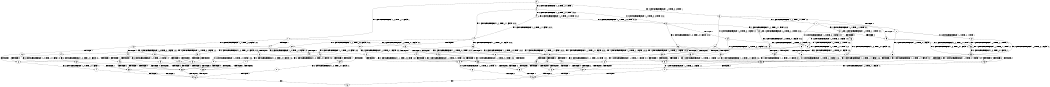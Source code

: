 digraph BCG {
size = "7, 10.5";
center = TRUE;
node [shape = circle];
0 [peripheries = 2];
0 -> 1 [label = "EX !1 !ATOMIC_EXCH_BRANCH (1, +1, TRUE, +1, 1, FALSE) !::"];
0 -> 2 [label = "EX !2 !ATOMIC_EXCH_BRANCH (1, +0, TRUE, +0, 1, TRUE) !::"];
0 -> 3 [label = "EX !0 !ATOMIC_EXCH_BRANCH (1, +1, TRUE, +0, 2, TRUE) !::"];
1 -> 4 [label = "TERMINATE !1"];
1 -> 5 [label = "EX !2 !ATOMIC_EXCH_BRANCH (1, +0, TRUE, +0, 1, FALSE) !:0:1:"];
1 -> 6 [label = "EX !0 !ATOMIC_EXCH_BRANCH (1, +1, TRUE, +0, 2, FALSE) !:0:1:"];
2 -> 7 [label = "EX !1 !ATOMIC_EXCH_BRANCH (1, +1, TRUE, +1, 1, FALSE) !:0:1:2:"];
2 -> 8 [label = "EX !0 !ATOMIC_EXCH_BRANCH (1, +1, TRUE, +0, 2, TRUE) !:0:1:2:"];
2 -> 9 [label = "EX !2 !ATOMIC_EXCH_BRANCH (1, +0, TRUE, +0, 1, TRUE) !:0:1:2:"];
3 -> 10 [label = "TERMINATE !0"];
3 -> 11 [label = "EX !1 !ATOMIC_EXCH_BRANCH (1, +1, TRUE, +1, 1, TRUE) !:0:"];
3 -> 12 [label = "EX !2 !ATOMIC_EXCH_BRANCH (1, +0, TRUE, +0, 1, FALSE) !:0:"];
4 -> 13 [label = "EX !2 !ATOMIC_EXCH_BRANCH (1, +0, TRUE, +0, 1, FALSE) !:0:"];
4 -> 14 [label = "EX !0 !ATOMIC_EXCH_BRANCH (1, +1, TRUE, +0, 2, FALSE) !:0:"];
5 -> 15 [label = "TERMINATE !1"];
5 -> 16 [label = "TERMINATE !2"];
5 -> 17 [label = "EX !0 !ATOMIC_EXCH_BRANCH (1, +1, TRUE, +0, 2, TRUE) !:0:1:2:"];
6 -> 18 [label = "TERMINATE !1"];
6 -> 19 [label = "TERMINATE !0"];
6 -> 20 [label = "EX !2 !ATOMIC_EXCH_BRANCH (1, +0, TRUE, +0, 1, FALSE) !:0:1:"];
7 -> 21 [label = "TERMINATE !1"];
7 -> 22 [label = "EX !0 !ATOMIC_EXCH_BRANCH (1, +1, TRUE, +0, 2, FALSE) !:0:1:2:"];
7 -> 23 [label = "EX !2 !ATOMIC_EXCH_BRANCH (1, +0, TRUE, +0, 1, FALSE) !:0:1:2:"];
8 -> 24 [label = "TERMINATE !0"];
8 -> 25 [label = "EX !1 !ATOMIC_EXCH_BRANCH (1, +1, TRUE, +1, 1, TRUE) !:0:1:2:"];
8 -> 26 [label = "EX !2 !ATOMIC_EXCH_BRANCH (1, +0, TRUE, +0, 1, FALSE) !:0:1:2:"];
9 -> 7 [label = "EX !1 !ATOMIC_EXCH_BRANCH (1, +1, TRUE, +1, 1, FALSE) !:0:1:2:"];
9 -> 8 [label = "EX !0 !ATOMIC_EXCH_BRANCH (1, +1, TRUE, +0, 2, TRUE) !:0:1:2:"];
9 -> 9 [label = "EX !2 !ATOMIC_EXCH_BRANCH (1, +0, TRUE, +0, 1, TRUE) !:0:1:2:"];
10 -> 27 [label = "EX !1 !ATOMIC_EXCH_BRANCH (1, +1, TRUE, +1, 1, TRUE) !::"];
10 -> 28 [label = "EX !2 !ATOMIC_EXCH_BRANCH (1, +0, TRUE, +0, 1, FALSE) !::"];
11 -> 29 [label = "TERMINATE !0"];
11 -> 30 [label = "EX !2 !ATOMIC_EXCH_BRANCH (1, +0, TRUE, +0, 1, FALSE) !:0:1:"];
11 -> 31 [label = "EX !1 !ATOMIC_EXCH_BRANCH (1, +1, TRUE, +1, 1, TRUE) !:0:1:"];
12 -> 32 [label = "TERMINATE !2"];
12 -> 33 [label = "TERMINATE !0"];
12 -> 17 [label = "EX !1 !ATOMIC_EXCH_BRANCH (1, +1, TRUE, +1, 1, FALSE) !:0:1:2:"];
13 -> 34 [label = "TERMINATE !2"];
13 -> 35 [label = "EX !0 !ATOMIC_EXCH_BRANCH (1, +1, TRUE, +0, 2, TRUE) !:0:2:"];
14 -> 36 [label = "TERMINATE !0"];
14 -> 37 [label = "EX !2 !ATOMIC_EXCH_BRANCH (1, +0, TRUE, +0, 1, FALSE) !:0:"];
15 -> 34 [label = "TERMINATE !2"];
15 -> 35 [label = "EX !0 !ATOMIC_EXCH_BRANCH (1, +1, TRUE, +0, 2, TRUE) !:0:2:"];
16 -> 34 [label = "TERMINATE !1"];
16 -> 38 [label = "EX !0 !ATOMIC_EXCH_BRANCH (1, +1, TRUE, +0, 2, TRUE) !:0:1:"];
17 -> 39 [label = "TERMINATE !1"];
17 -> 40 [label = "TERMINATE !2"];
17 -> 41 [label = "TERMINATE !0"];
18 -> 36 [label = "TERMINATE !0"];
18 -> 37 [label = "EX !2 !ATOMIC_EXCH_BRANCH (1, +0, TRUE, +0, 1, FALSE) !:0:"];
19 -> 36 [label = "TERMINATE !1"];
19 -> 42 [label = "EX !2 !ATOMIC_EXCH_BRANCH (1, +0, TRUE, +0, 1, FALSE) !:1:"];
20 -> 43 [label = "TERMINATE !1"];
20 -> 44 [label = "TERMINATE !2"];
20 -> 45 [label = "TERMINATE !0"];
21 -> 46 [label = "EX !0 !ATOMIC_EXCH_BRANCH (1, +1, TRUE, +0, 2, FALSE) !:0:2:"];
21 -> 47 [label = "EX !2 !ATOMIC_EXCH_BRANCH (1, +0, TRUE, +0, 1, FALSE) !:0:2:"];
22 -> 48 [label = "TERMINATE !1"];
22 -> 49 [label = "TERMINATE !0"];
22 -> 50 [label = "EX !2 !ATOMIC_EXCH_BRANCH (1, +0, TRUE, +0, 1, FALSE) !:0:1:2:"];
23 -> 15 [label = "TERMINATE !1"];
23 -> 16 [label = "TERMINATE !2"];
23 -> 17 [label = "EX !0 !ATOMIC_EXCH_BRANCH (1, +1, TRUE, +0, 2, TRUE) !:0:1:2:"];
24 -> 51 [label = "EX !1 !ATOMIC_EXCH_BRANCH (1, +1, TRUE, +1, 1, TRUE) !:1:2:"];
24 -> 52 [label = "EX !2 !ATOMIC_EXCH_BRANCH (1, +0, TRUE, +0, 1, FALSE) !:1:2:"];
25 -> 53 [label = "TERMINATE !0"];
25 -> 54 [label = "EX !2 !ATOMIC_EXCH_BRANCH (1, +0, TRUE, +0, 1, FALSE) !:0:1:2:"];
25 -> 25 [label = "EX !1 !ATOMIC_EXCH_BRANCH (1, +1, TRUE, +1, 1, TRUE) !:0:1:2:"];
26 -> 32 [label = "TERMINATE !2"];
26 -> 33 [label = "TERMINATE !0"];
26 -> 17 [label = "EX !1 !ATOMIC_EXCH_BRANCH (1, +1, TRUE, +1, 1, FALSE) !:0:1:2:"];
27 -> 55 [label = "EX !2 !ATOMIC_EXCH_BRANCH (1, +0, TRUE, +0, 1, FALSE) !:1:"];
27 -> 56 [label = "EX !1 !ATOMIC_EXCH_BRANCH (1, +1, TRUE, +1, 1, TRUE) !:1:"];
28 -> 57 [label = "TERMINATE !2"];
28 -> 58 [label = "EX !1 !ATOMIC_EXCH_BRANCH (1, +1, TRUE, +1, 1, FALSE) !:1:2:"];
29 -> 55 [label = "EX !2 !ATOMIC_EXCH_BRANCH (1, +0, TRUE, +0, 1, FALSE) !:1:"];
29 -> 56 [label = "EX !1 !ATOMIC_EXCH_BRANCH (1, +1, TRUE, +1, 1, TRUE) !:1:"];
30 -> 59 [label = "TERMINATE !2"];
30 -> 60 [label = "TERMINATE !0"];
30 -> 17 [label = "EX !1 !ATOMIC_EXCH_BRANCH (1, +1, TRUE, +1, 1, FALSE) !:0:1:2:"];
31 -> 29 [label = "TERMINATE !0"];
31 -> 30 [label = "EX !2 !ATOMIC_EXCH_BRANCH (1, +0, TRUE, +0, 1, FALSE) !:0:1:"];
31 -> 31 [label = "EX !1 !ATOMIC_EXCH_BRANCH (1, +1, TRUE, +1, 1, TRUE) !:0:1:"];
32 -> 57 [label = "TERMINATE !0"];
32 -> 38 [label = "EX !1 !ATOMIC_EXCH_BRANCH (1, +1, TRUE, +1, 1, FALSE) !:0:1:"];
33 -> 57 [label = "TERMINATE !2"];
33 -> 58 [label = "EX !1 !ATOMIC_EXCH_BRANCH (1, +1, TRUE, +1, 1, FALSE) !:1:2:"];
34 -> 61 [label = "EX !0 !ATOMIC_EXCH_BRANCH (1, +1, TRUE, +0, 2, TRUE) !:0:"];
35 -> 62 [label = "TERMINATE !2"];
35 -> 63 [label = "TERMINATE !0"];
36 -> 64 [label = "EX !2 !ATOMIC_EXCH_BRANCH (1, +0, TRUE, +0, 1, FALSE) !::"];
37 -> 65 [label = "TERMINATE !2"];
37 -> 66 [label = "TERMINATE !0"];
38 -> 62 [label = "TERMINATE !1"];
38 -> 67 [label = "TERMINATE !0"];
39 -> 62 [label = "TERMINATE !2"];
39 -> 63 [label = "TERMINATE !0"];
40 -> 62 [label = "TERMINATE !1"];
40 -> 67 [label = "TERMINATE !0"];
41 -> 63 [label = "TERMINATE !1"];
41 -> 67 [label = "TERMINATE !2"];
42 -> 66 [label = "TERMINATE !1"];
42 -> 68 [label = "TERMINATE !2"];
43 -> 65 [label = "TERMINATE !2"];
43 -> 66 [label = "TERMINATE !0"];
44 -> 65 [label = "TERMINATE !1"];
44 -> 68 [label = "TERMINATE !0"];
45 -> 66 [label = "TERMINATE !1"];
45 -> 68 [label = "TERMINATE !2"];
46 -> 69 [label = "TERMINATE !0"];
46 -> 70 [label = "EX !2 !ATOMIC_EXCH_BRANCH (1, +0, TRUE, +0, 1, FALSE) !:0:2:"];
47 -> 34 [label = "TERMINATE !2"];
47 -> 35 [label = "EX !0 !ATOMIC_EXCH_BRANCH (1, +1, TRUE, +0, 2, TRUE) !:0:2:"];
48 -> 69 [label = "TERMINATE !0"];
48 -> 70 [label = "EX !2 !ATOMIC_EXCH_BRANCH (1, +0, TRUE, +0, 1, FALSE) !:0:2:"];
49 -> 69 [label = "TERMINATE !1"];
49 -> 71 [label = "EX !2 !ATOMIC_EXCH_BRANCH (1, +0, TRUE, +0, 1, FALSE) !:1:2:"];
50 -> 43 [label = "TERMINATE !1"];
50 -> 44 [label = "TERMINATE !2"];
50 -> 45 [label = "TERMINATE !0"];
51 -> 72 [label = "EX !2 !ATOMIC_EXCH_BRANCH (1, +0, TRUE, +0, 1, FALSE) !:1:2:"];
51 -> 51 [label = "EX !1 !ATOMIC_EXCH_BRANCH (1, +1, TRUE, +1, 1, TRUE) !:1:2:"];
52 -> 57 [label = "TERMINATE !2"];
52 -> 58 [label = "EX !1 !ATOMIC_EXCH_BRANCH (1, +1, TRUE, +1, 1, FALSE) !:1:2:"];
53 -> 72 [label = "EX !2 !ATOMIC_EXCH_BRANCH (1, +0, TRUE, +0, 1, FALSE) !:1:2:"];
53 -> 51 [label = "EX !1 !ATOMIC_EXCH_BRANCH (1, +1, TRUE, +1, 1, TRUE) !:1:2:"];
54 -> 59 [label = "TERMINATE !2"];
54 -> 60 [label = "TERMINATE !0"];
54 -> 17 [label = "EX !1 !ATOMIC_EXCH_BRANCH (1, +1, TRUE, +1, 1, FALSE) !:0:1:2:"];
55 -> 73 [label = "TERMINATE !2"];
55 -> 58 [label = "EX !1 !ATOMIC_EXCH_BRANCH (1, +1, TRUE, +1, 1, FALSE) !:1:2:"];
56 -> 55 [label = "EX !2 !ATOMIC_EXCH_BRANCH (1, +0, TRUE, +0, 1, FALSE) !:1:"];
56 -> 56 [label = "EX !1 !ATOMIC_EXCH_BRANCH (1, +1, TRUE, +1, 1, TRUE) !:1:"];
57 -> 74 [label = "EX !1 !ATOMIC_EXCH_BRANCH (1, +1, TRUE, +1, 1, FALSE) !:1:"];
58 -> 63 [label = "TERMINATE !1"];
58 -> 67 [label = "TERMINATE !2"];
59 -> 73 [label = "TERMINATE !0"];
59 -> 38 [label = "EX !1 !ATOMIC_EXCH_BRANCH (1, +1, TRUE, +1, 1, FALSE) !:0:1:"];
60 -> 73 [label = "TERMINATE !2"];
60 -> 58 [label = "EX !1 !ATOMIC_EXCH_BRANCH (1, +1, TRUE, +1, 1, FALSE) !:1:2:"];
61 -> 75 [label = "TERMINATE !0"];
62 -> 75 [label = "TERMINATE !0"];
63 -> 75 [label = "TERMINATE !2"];
64 -> 76 [label = "TERMINATE !2"];
65 -> 76 [label = "TERMINATE !0"];
66 -> 76 [label = "TERMINATE !2"];
67 -> 75 [label = "TERMINATE !1"];
68 -> 76 [label = "TERMINATE !1"];
69 -> 77 [label = "EX !2 !ATOMIC_EXCH_BRANCH (1, +0, TRUE, +0, 1, FALSE) !:2:"];
70 -> 65 [label = "TERMINATE !2"];
70 -> 66 [label = "TERMINATE !0"];
71 -> 66 [label = "TERMINATE !1"];
71 -> 68 [label = "TERMINATE !2"];
72 -> 73 [label = "TERMINATE !2"];
72 -> 58 [label = "EX !1 !ATOMIC_EXCH_BRANCH (1, +1, TRUE, +1, 1, FALSE) !:1:2:"];
73 -> 74 [label = "EX !1 !ATOMIC_EXCH_BRANCH (1, +1, TRUE, +1, 1, FALSE) !:1:"];
74 -> 75 [label = "TERMINATE !1"];
75 -> 78 [label = "exit"];
76 -> 78 [label = "exit"];
77 -> 76 [label = "TERMINATE !2"];
}
